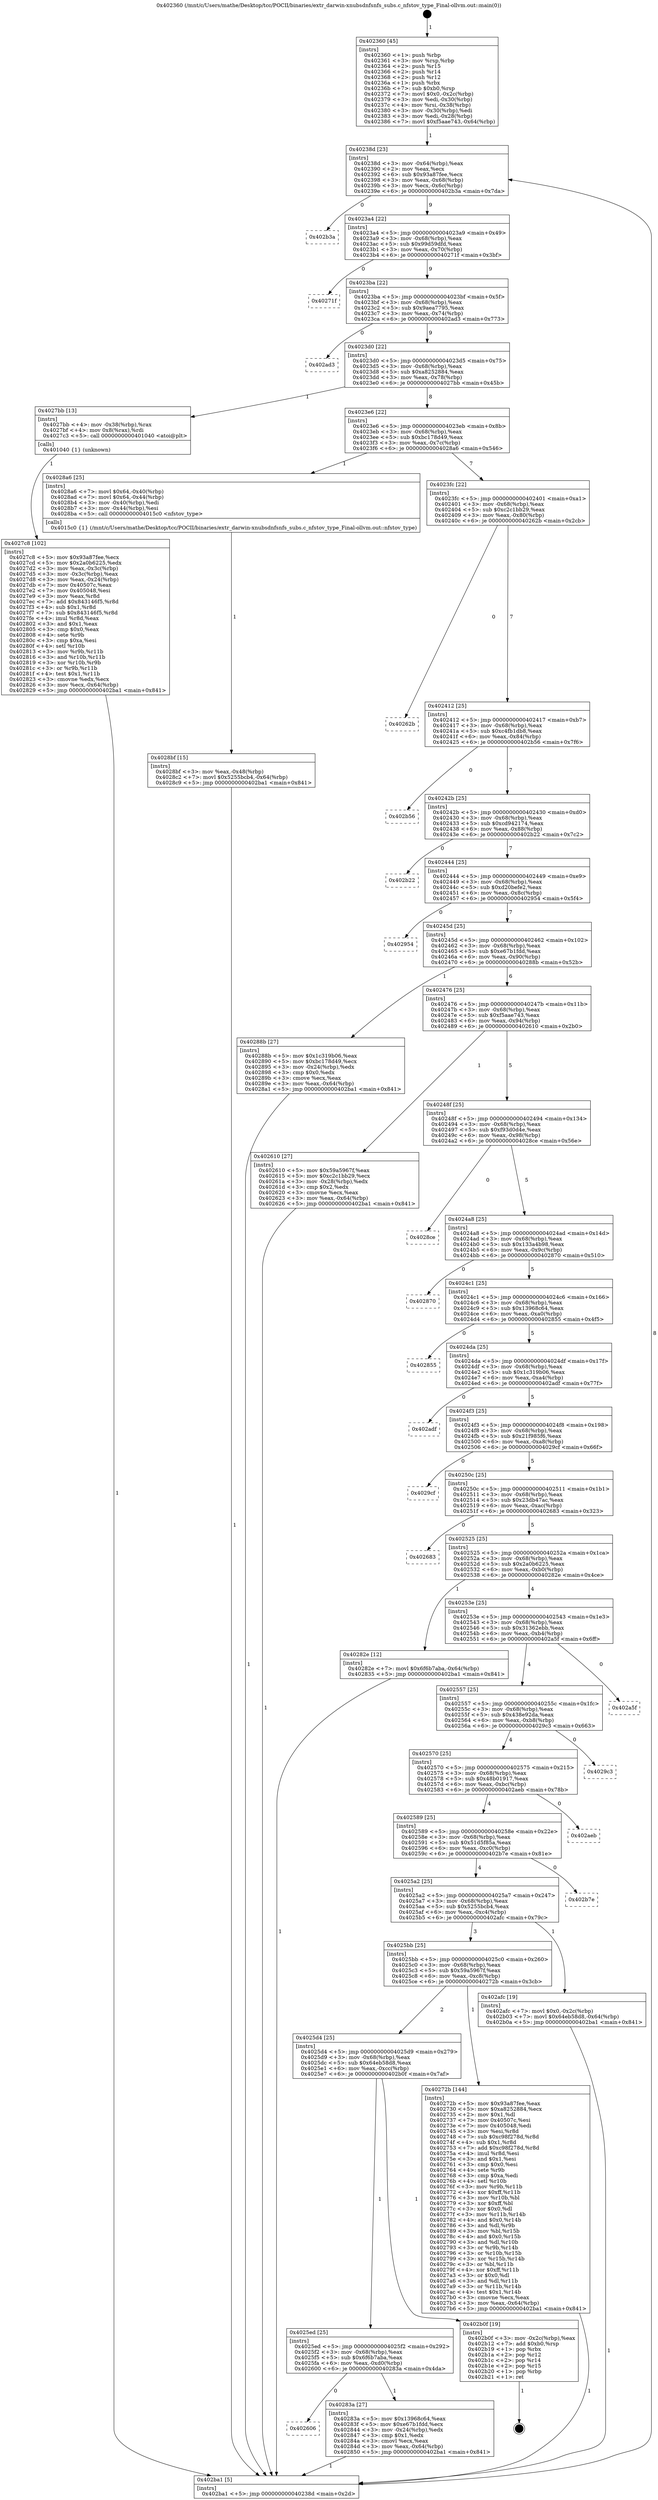 digraph "0x402360" {
  label = "0x402360 (/mnt/c/Users/mathe/Desktop/tcc/POCII/binaries/extr_darwin-xnubsdnfsnfs_subs.c_nfstov_type_Final-ollvm.out::main(0))"
  labelloc = "t"
  node[shape=record]

  Entry [label="",width=0.3,height=0.3,shape=circle,fillcolor=black,style=filled]
  "0x40238d" [label="{
     0x40238d [23]\l
     | [instrs]\l
     &nbsp;&nbsp;0x40238d \<+3\>: mov -0x64(%rbp),%eax\l
     &nbsp;&nbsp;0x402390 \<+2\>: mov %eax,%ecx\l
     &nbsp;&nbsp;0x402392 \<+6\>: sub $0x93a87fee,%ecx\l
     &nbsp;&nbsp;0x402398 \<+3\>: mov %eax,-0x68(%rbp)\l
     &nbsp;&nbsp;0x40239b \<+3\>: mov %ecx,-0x6c(%rbp)\l
     &nbsp;&nbsp;0x40239e \<+6\>: je 0000000000402b3a \<main+0x7da\>\l
  }"]
  "0x402b3a" [label="{
     0x402b3a\l
  }", style=dashed]
  "0x4023a4" [label="{
     0x4023a4 [22]\l
     | [instrs]\l
     &nbsp;&nbsp;0x4023a4 \<+5\>: jmp 00000000004023a9 \<main+0x49\>\l
     &nbsp;&nbsp;0x4023a9 \<+3\>: mov -0x68(%rbp),%eax\l
     &nbsp;&nbsp;0x4023ac \<+5\>: sub $0x99d59dfd,%eax\l
     &nbsp;&nbsp;0x4023b1 \<+3\>: mov %eax,-0x70(%rbp)\l
     &nbsp;&nbsp;0x4023b4 \<+6\>: je 000000000040271f \<main+0x3bf\>\l
  }"]
  Exit [label="",width=0.3,height=0.3,shape=circle,fillcolor=black,style=filled,peripheries=2]
  "0x40271f" [label="{
     0x40271f\l
  }", style=dashed]
  "0x4023ba" [label="{
     0x4023ba [22]\l
     | [instrs]\l
     &nbsp;&nbsp;0x4023ba \<+5\>: jmp 00000000004023bf \<main+0x5f\>\l
     &nbsp;&nbsp;0x4023bf \<+3\>: mov -0x68(%rbp),%eax\l
     &nbsp;&nbsp;0x4023c2 \<+5\>: sub $0x9aea7795,%eax\l
     &nbsp;&nbsp;0x4023c7 \<+3\>: mov %eax,-0x74(%rbp)\l
     &nbsp;&nbsp;0x4023ca \<+6\>: je 0000000000402ad3 \<main+0x773\>\l
  }"]
  "0x4028bf" [label="{
     0x4028bf [15]\l
     | [instrs]\l
     &nbsp;&nbsp;0x4028bf \<+3\>: mov %eax,-0x48(%rbp)\l
     &nbsp;&nbsp;0x4028c2 \<+7\>: movl $0x5255bcb4,-0x64(%rbp)\l
     &nbsp;&nbsp;0x4028c9 \<+5\>: jmp 0000000000402ba1 \<main+0x841\>\l
  }"]
  "0x402ad3" [label="{
     0x402ad3\l
  }", style=dashed]
  "0x4023d0" [label="{
     0x4023d0 [22]\l
     | [instrs]\l
     &nbsp;&nbsp;0x4023d0 \<+5\>: jmp 00000000004023d5 \<main+0x75\>\l
     &nbsp;&nbsp;0x4023d5 \<+3\>: mov -0x68(%rbp),%eax\l
     &nbsp;&nbsp;0x4023d8 \<+5\>: sub $0xa8252884,%eax\l
     &nbsp;&nbsp;0x4023dd \<+3\>: mov %eax,-0x78(%rbp)\l
     &nbsp;&nbsp;0x4023e0 \<+6\>: je 00000000004027bb \<main+0x45b\>\l
  }"]
  "0x402606" [label="{
     0x402606\l
  }", style=dashed]
  "0x4027bb" [label="{
     0x4027bb [13]\l
     | [instrs]\l
     &nbsp;&nbsp;0x4027bb \<+4\>: mov -0x38(%rbp),%rax\l
     &nbsp;&nbsp;0x4027bf \<+4\>: mov 0x8(%rax),%rdi\l
     &nbsp;&nbsp;0x4027c3 \<+5\>: call 0000000000401040 \<atoi@plt\>\l
     | [calls]\l
     &nbsp;&nbsp;0x401040 \{1\} (unknown)\l
  }"]
  "0x4023e6" [label="{
     0x4023e6 [22]\l
     | [instrs]\l
     &nbsp;&nbsp;0x4023e6 \<+5\>: jmp 00000000004023eb \<main+0x8b\>\l
     &nbsp;&nbsp;0x4023eb \<+3\>: mov -0x68(%rbp),%eax\l
     &nbsp;&nbsp;0x4023ee \<+5\>: sub $0xbc178d49,%eax\l
     &nbsp;&nbsp;0x4023f3 \<+3\>: mov %eax,-0x7c(%rbp)\l
     &nbsp;&nbsp;0x4023f6 \<+6\>: je 00000000004028a6 \<main+0x546\>\l
  }"]
  "0x40283a" [label="{
     0x40283a [27]\l
     | [instrs]\l
     &nbsp;&nbsp;0x40283a \<+5\>: mov $0x13968c64,%eax\l
     &nbsp;&nbsp;0x40283f \<+5\>: mov $0xe67b1fdd,%ecx\l
     &nbsp;&nbsp;0x402844 \<+3\>: mov -0x24(%rbp),%edx\l
     &nbsp;&nbsp;0x402847 \<+3\>: cmp $0x1,%edx\l
     &nbsp;&nbsp;0x40284a \<+3\>: cmovl %ecx,%eax\l
     &nbsp;&nbsp;0x40284d \<+3\>: mov %eax,-0x64(%rbp)\l
     &nbsp;&nbsp;0x402850 \<+5\>: jmp 0000000000402ba1 \<main+0x841\>\l
  }"]
  "0x4028a6" [label="{
     0x4028a6 [25]\l
     | [instrs]\l
     &nbsp;&nbsp;0x4028a6 \<+7\>: movl $0x64,-0x40(%rbp)\l
     &nbsp;&nbsp;0x4028ad \<+7\>: movl $0x64,-0x44(%rbp)\l
     &nbsp;&nbsp;0x4028b4 \<+3\>: mov -0x40(%rbp),%edi\l
     &nbsp;&nbsp;0x4028b7 \<+3\>: mov -0x44(%rbp),%esi\l
     &nbsp;&nbsp;0x4028ba \<+5\>: call 00000000004015c0 \<nfstov_type\>\l
     | [calls]\l
     &nbsp;&nbsp;0x4015c0 \{1\} (/mnt/c/Users/mathe/Desktop/tcc/POCII/binaries/extr_darwin-xnubsdnfsnfs_subs.c_nfstov_type_Final-ollvm.out::nfstov_type)\l
  }"]
  "0x4023fc" [label="{
     0x4023fc [22]\l
     | [instrs]\l
     &nbsp;&nbsp;0x4023fc \<+5\>: jmp 0000000000402401 \<main+0xa1\>\l
     &nbsp;&nbsp;0x402401 \<+3\>: mov -0x68(%rbp),%eax\l
     &nbsp;&nbsp;0x402404 \<+5\>: sub $0xc2c1bb29,%eax\l
     &nbsp;&nbsp;0x402409 \<+3\>: mov %eax,-0x80(%rbp)\l
     &nbsp;&nbsp;0x40240c \<+6\>: je 000000000040262b \<main+0x2cb\>\l
  }"]
  "0x4025ed" [label="{
     0x4025ed [25]\l
     | [instrs]\l
     &nbsp;&nbsp;0x4025ed \<+5\>: jmp 00000000004025f2 \<main+0x292\>\l
     &nbsp;&nbsp;0x4025f2 \<+3\>: mov -0x68(%rbp),%eax\l
     &nbsp;&nbsp;0x4025f5 \<+5\>: sub $0x6f6b7aba,%eax\l
     &nbsp;&nbsp;0x4025fa \<+6\>: mov %eax,-0xd0(%rbp)\l
     &nbsp;&nbsp;0x402600 \<+6\>: je 000000000040283a \<main+0x4da\>\l
  }"]
  "0x40262b" [label="{
     0x40262b\l
  }", style=dashed]
  "0x402412" [label="{
     0x402412 [25]\l
     | [instrs]\l
     &nbsp;&nbsp;0x402412 \<+5\>: jmp 0000000000402417 \<main+0xb7\>\l
     &nbsp;&nbsp;0x402417 \<+3\>: mov -0x68(%rbp),%eax\l
     &nbsp;&nbsp;0x40241a \<+5\>: sub $0xc4fb1db8,%eax\l
     &nbsp;&nbsp;0x40241f \<+6\>: mov %eax,-0x84(%rbp)\l
     &nbsp;&nbsp;0x402425 \<+6\>: je 0000000000402b56 \<main+0x7f6\>\l
  }"]
  "0x402b0f" [label="{
     0x402b0f [19]\l
     | [instrs]\l
     &nbsp;&nbsp;0x402b0f \<+3\>: mov -0x2c(%rbp),%eax\l
     &nbsp;&nbsp;0x402b12 \<+7\>: add $0xb0,%rsp\l
     &nbsp;&nbsp;0x402b19 \<+1\>: pop %rbx\l
     &nbsp;&nbsp;0x402b1a \<+2\>: pop %r12\l
     &nbsp;&nbsp;0x402b1c \<+2\>: pop %r14\l
     &nbsp;&nbsp;0x402b1e \<+2\>: pop %r15\l
     &nbsp;&nbsp;0x402b20 \<+1\>: pop %rbp\l
     &nbsp;&nbsp;0x402b21 \<+1\>: ret\l
  }"]
  "0x402b56" [label="{
     0x402b56\l
  }", style=dashed]
  "0x40242b" [label="{
     0x40242b [25]\l
     | [instrs]\l
     &nbsp;&nbsp;0x40242b \<+5\>: jmp 0000000000402430 \<main+0xd0\>\l
     &nbsp;&nbsp;0x402430 \<+3\>: mov -0x68(%rbp),%eax\l
     &nbsp;&nbsp;0x402433 \<+5\>: sub $0xcd942174,%eax\l
     &nbsp;&nbsp;0x402438 \<+6\>: mov %eax,-0x88(%rbp)\l
     &nbsp;&nbsp;0x40243e \<+6\>: je 0000000000402b22 \<main+0x7c2\>\l
  }"]
  "0x4027c8" [label="{
     0x4027c8 [102]\l
     | [instrs]\l
     &nbsp;&nbsp;0x4027c8 \<+5\>: mov $0x93a87fee,%ecx\l
     &nbsp;&nbsp;0x4027cd \<+5\>: mov $0x2a0b6225,%edx\l
     &nbsp;&nbsp;0x4027d2 \<+3\>: mov %eax,-0x3c(%rbp)\l
     &nbsp;&nbsp;0x4027d5 \<+3\>: mov -0x3c(%rbp),%eax\l
     &nbsp;&nbsp;0x4027d8 \<+3\>: mov %eax,-0x24(%rbp)\l
     &nbsp;&nbsp;0x4027db \<+7\>: mov 0x40507c,%eax\l
     &nbsp;&nbsp;0x4027e2 \<+7\>: mov 0x405048,%esi\l
     &nbsp;&nbsp;0x4027e9 \<+3\>: mov %eax,%r8d\l
     &nbsp;&nbsp;0x4027ec \<+7\>: add $0x843146f5,%r8d\l
     &nbsp;&nbsp;0x4027f3 \<+4\>: sub $0x1,%r8d\l
     &nbsp;&nbsp;0x4027f7 \<+7\>: sub $0x843146f5,%r8d\l
     &nbsp;&nbsp;0x4027fe \<+4\>: imul %r8d,%eax\l
     &nbsp;&nbsp;0x402802 \<+3\>: and $0x1,%eax\l
     &nbsp;&nbsp;0x402805 \<+3\>: cmp $0x0,%eax\l
     &nbsp;&nbsp;0x402808 \<+4\>: sete %r9b\l
     &nbsp;&nbsp;0x40280c \<+3\>: cmp $0xa,%esi\l
     &nbsp;&nbsp;0x40280f \<+4\>: setl %r10b\l
     &nbsp;&nbsp;0x402813 \<+3\>: mov %r9b,%r11b\l
     &nbsp;&nbsp;0x402816 \<+3\>: and %r10b,%r11b\l
     &nbsp;&nbsp;0x402819 \<+3\>: xor %r10b,%r9b\l
     &nbsp;&nbsp;0x40281c \<+3\>: or %r9b,%r11b\l
     &nbsp;&nbsp;0x40281f \<+4\>: test $0x1,%r11b\l
     &nbsp;&nbsp;0x402823 \<+3\>: cmovne %edx,%ecx\l
     &nbsp;&nbsp;0x402826 \<+3\>: mov %ecx,-0x64(%rbp)\l
     &nbsp;&nbsp;0x402829 \<+5\>: jmp 0000000000402ba1 \<main+0x841\>\l
  }"]
  "0x402b22" [label="{
     0x402b22\l
  }", style=dashed]
  "0x402444" [label="{
     0x402444 [25]\l
     | [instrs]\l
     &nbsp;&nbsp;0x402444 \<+5\>: jmp 0000000000402449 \<main+0xe9\>\l
     &nbsp;&nbsp;0x402449 \<+3\>: mov -0x68(%rbp),%eax\l
     &nbsp;&nbsp;0x40244c \<+5\>: sub $0xd20befe2,%eax\l
     &nbsp;&nbsp;0x402451 \<+6\>: mov %eax,-0x8c(%rbp)\l
     &nbsp;&nbsp;0x402457 \<+6\>: je 0000000000402954 \<main+0x5f4\>\l
  }"]
  "0x4025d4" [label="{
     0x4025d4 [25]\l
     | [instrs]\l
     &nbsp;&nbsp;0x4025d4 \<+5\>: jmp 00000000004025d9 \<main+0x279\>\l
     &nbsp;&nbsp;0x4025d9 \<+3\>: mov -0x68(%rbp),%eax\l
     &nbsp;&nbsp;0x4025dc \<+5\>: sub $0x64eb58d8,%eax\l
     &nbsp;&nbsp;0x4025e1 \<+6\>: mov %eax,-0xcc(%rbp)\l
     &nbsp;&nbsp;0x4025e7 \<+6\>: je 0000000000402b0f \<main+0x7af\>\l
  }"]
  "0x402954" [label="{
     0x402954\l
  }", style=dashed]
  "0x40245d" [label="{
     0x40245d [25]\l
     | [instrs]\l
     &nbsp;&nbsp;0x40245d \<+5\>: jmp 0000000000402462 \<main+0x102\>\l
     &nbsp;&nbsp;0x402462 \<+3\>: mov -0x68(%rbp),%eax\l
     &nbsp;&nbsp;0x402465 \<+5\>: sub $0xe67b1fdd,%eax\l
     &nbsp;&nbsp;0x40246a \<+6\>: mov %eax,-0x90(%rbp)\l
     &nbsp;&nbsp;0x402470 \<+6\>: je 000000000040288b \<main+0x52b\>\l
  }"]
  "0x40272b" [label="{
     0x40272b [144]\l
     | [instrs]\l
     &nbsp;&nbsp;0x40272b \<+5\>: mov $0x93a87fee,%eax\l
     &nbsp;&nbsp;0x402730 \<+5\>: mov $0xa8252884,%ecx\l
     &nbsp;&nbsp;0x402735 \<+2\>: mov $0x1,%dl\l
     &nbsp;&nbsp;0x402737 \<+7\>: mov 0x40507c,%esi\l
     &nbsp;&nbsp;0x40273e \<+7\>: mov 0x405048,%edi\l
     &nbsp;&nbsp;0x402745 \<+3\>: mov %esi,%r8d\l
     &nbsp;&nbsp;0x402748 \<+7\>: sub $0xc98f278d,%r8d\l
     &nbsp;&nbsp;0x40274f \<+4\>: sub $0x1,%r8d\l
     &nbsp;&nbsp;0x402753 \<+7\>: add $0xc98f278d,%r8d\l
     &nbsp;&nbsp;0x40275a \<+4\>: imul %r8d,%esi\l
     &nbsp;&nbsp;0x40275e \<+3\>: and $0x1,%esi\l
     &nbsp;&nbsp;0x402761 \<+3\>: cmp $0x0,%esi\l
     &nbsp;&nbsp;0x402764 \<+4\>: sete %r9b\l
     &nbsp;&nbsp;0x402768 \<+3\>: cmp $0xa,%edi\l
     &nbsp;&nbsp;0x40276b \<+4\>: setl %r10b\l
     &nbsp;&nbsp;0x40276f \<+3\>: mov %r9b,%r11b\l
     &nbsp;&nbsp;0x402772 \<+4\>: xor $0xff,%r11b\l
     &nbsp;&nbsp;0x402776 \<+3\>: mov %r10b,%bl\l
     &nbsp;&nbsp;0x402779 \<+3\>: xor $0xff,%bl\l
     &nbsp;&nbsp;0x40277c \<+3\>: xor $0x0,%dl\l
     &nbsp;&nbsp;0x40277f \<+3\>: mov %r11b,%r14b\l
     &nbsp;&nbsp;0x402782 \<+4\>: and $0x0,%r14b\l
     &nbsp;&nbsp;0x402786 \<+3\>: and %dl,%r9b\l
     &nbsp;&nbsp;0x402789 \<+3\>: mov %bl,%r15b\l
     &nbsp;&nbsp;0x40278c \<+4\>: and $0x0,%r15b\l
     &nbsp;&nbsp;0x402790 \<+3\>: and %dl,%r10b\l
     &nbsp;&nbsp;0x402793 \<+3\>: or %r9b,%r14b\l
     &nbsp;&nbsp;0x402796 \<+3\>: or %r10b,%r15b\l
     &nbsp;&nbsp;0x402799 \<+3\>: xor %r15b,%r14b\l
     &nbsp;&nbsp;0x40279c \<+3\>: or %bl,%r11b\l
     &nbsp;&nbsp;0x40279f \<+4\>: xor $0xff,%r11b\l
     &nbsp;&nbsp;0x4027a3 \<+3\>: or $0x0,%dl\l
     &nbsp;&nbsp;0x4027a6 \<+3\>: and %dl,%r11b\l
     &nbsp;&nbsp;0x4027a9 \<+3\>: or %r11b,%r14b\l
     &nbsp;&nbsp;0x4027ac \<+4\>: test $0x1,%r14b\l
     &nbsp;&nbsp;0x4027b0 \<+3\>: cmovne %ecx,%eax\l
     &nbsp;&nbsp;0x4027b3 \<+3\>: mov %eax,-0x64(%rbp)\l
     &nbsp;&nbsp;0x4027b6 \<+5\>: jmp 0000000000402ba1 \<main+0x841\>\l
  }"]
  "0x40288b" [label="{
     0x40288b [27]\l
     | [instrs]\l
     &nbsp;&nbsp;0x40288b \<+5\>: mov $0x1c319b06,%eax\l
     &nbsp;&nbsp;0x402890 \<+5\>: mov $0xbc178d49,%ecx\l
     &nbsp;&nbsp;0x402895 \<+3\>: mov -0x24(%rbp),%edx\l
     &nbsp;&nbsp;0x402898 \<+3\>: cmp $0x0,%edx\l
     &nbsp;&nbsp;0x40289b \<+3\>: cmove %ecx,%eax\l
     &nbsp;&nbsp;0x40289e \<+3\>: mov %eax,-0x64(%rbp)\l
     &nbsp;&nbsp;0x4028a1 \<+5\>: jmp 0000000000402ba1 \<main+0x841\>\l
  }"]
  "0x402476" [label="{
     0x402476 [25]\l
     | [instrs]\l
     &nbsp;&nbsp;0x402476 \<+5\>: jmp 000000000040247b \<main+0x11b\>\l
     &nbsp;&nbsp;0x40247b \<+3\>: mov -0x68(%rbp),%eax\l
     &nbsp;&nbsp;0x40247e \<+5\>: sub $0xf5aae743,%eax\l
     &nbsp;&nbsp;0x402483 \<+6\>: mov %eax,-0x94(%rbp)\l
     &nbsp;&nbsp;0x402489 \<+6\>: je 0000000000402610 \<main+0x2b0\>\l
  }"]
  "0x4025bb" [label="{
     0x4025bb [25]\l
     | [instrs]\l
     &nbsp;&nbsp;0x4025bb \<+5\>: jmp 00000000004025c0 \<main+0x260\>\l
     &nbsp;&nbsp;0x4025c0 \<+3\>: mov -0x68(%rbp),%eax\l
     &nbsp;&nbsp;0x4025c3 \<+5\>: sub $0x59a5967f,%eax\l
     &nbsp;&nbsp;0x4025c8 \<+6\>: mov %eax,-0xc8(%rbp)\l
     &nbsp;&nbsp;0x4025ce \<+6\>: je 000000000040272b \<main+0x3cb\>\l
  }"]
  "0x402610" [label="{
     0x402610 [27]\l
     | [instrs]\l
     &nbsp;&nbsp;0x402610 \<+5\>: mov $0x59a5967f,%eax\l
     &nbsp;&nbsp;0x402615 \<+5\>: mov $0xc2c1bb29,%ecx\l
     &nbsp;&nbsp;0x40261a \<+3\>: mov -0x28(%rbp),%edx\l
     &nbsp;&nbsp;0x40261d \<+3\>: cmp $0x2,%edx\l
     &nbsp;&nbsp;0x402620 \<+3\>: cmovne %ecx,%eax\l
     &nbsp;&nbsp;0x402623 \<+3\>: mov %eax,-0x64(%rbp)\l
     &nbsp;&nbsp;0x402626 \<+5\>: jmp 0000000000402ba1 \<main+0x841\>\l
  }"]
  "0x40248f" [label="{
     0x40248f [25]\l
     | [instrs]\l
     &nbsp;&nbsp;0x40248f \<+5\>: jmp 0000000000402494 \<main+0x134\>\l
     &nbsp;&nbsp;0x402494 \<+3\>: mov -0x68(%rbp),%eax\l
     &nbsp;&nbsp;0x402497 \<+5\>: sub $0xf93d0d4e,%eax\l
     &nbsp;&nbsp;0x40249c \<+6\>: mov %eax,-0x98(%rbp)\l
     &nbsp;&nbsp;0x4024a2 \<+6\>: je 00000000004028ce \<main+0x56e\>\l
  }"]
  "0x402ba1" [label="{
     0x402ba1 [5]\l
     | [instrs]\l
     &nbsp;&nbsp;0x402ba1 \<+5\>: jmp 000000000040238d \<main+0x2d\>\l
  }"]
  "0x402360" [label="{
     0x402360 [45]\l
     | [instrs]\l
     &nbsp;&nbsp;0x402360 \<+1\>: push %rbp\l
     &nbsp;&nbsp;0x402361 \<+3\>: mov %rsp,%rbp\l
     &nbsp;&nbsp;0x402364 \<+2\>: push %r15\l
     &nbsp;&nbsp;0x402366 \<+2\>: push %r14\l
     &nbsp;&nbsp;0x402368 \<+2\>: push %r12\l
     &nbsp;&nbsp;0x40236a \<+1\>: push %rbx\l
     &nbsp;&nbsp;0x40236b \<+7\>: sub $0xb0,%rsp\l
     &nbsp;&nbsp;0x402372 \<+7\>: movl $0x0,-0x2c(%rbp)\l
     &nbsp;&nbsp;0x402379 \<+3\>: mov %edi,-0x30(%rbp)\l
     &nbsp;&nbsp;0x40237c \<+4\>: mov %rsi,-0x38(%rbp)\l
     &nbsp;&nbsp;0x402380 \<+3\>: mov -0x30(%rbp),%edi\l
     &nbsp;&nbsp;0x402383 \<+3\>: mov %edi,-0x28(%rbp)\l
     &nbsp;&nbsp;0x402386 \<+7\>: movl $0xf5aae743,-0x64(%rbp)\l
  }"]
  "0x402afc" [label="{
     0x402afc [19]\l
     | [instrs]\l
     &nbsp;&nbsp;0x402afc \<+7\>: movl $0x0,-0x2c(%rbp)\l
     &nbsp;&nbsp;0x402b03 \<+7\>: movl $0x64eb58d8,-0x64(%rbp)\l
     &nbsp;&nbsp;0x402b0a \<+5\>: jmp 0000000000402ba1 \<main+0x841\>\l
  }"]
  "0x4028ce" [label="{
     0x4028ce\l
  }", style=dashed]
  "0x4024a8" [label="{
     0x4024a8 [25]\l
     | [instrs]\l
     &nbsp;&nbsp;0x4024a8 \<+5\>: jmp 00000000004024ad \<main+0x14d\>\l
     &nbsp;&nbsp;0x4024ad \<+3\>: mov -0x68(%rbp),%eax\l
     &nbsp;&nbsp;0x4024b0 \<+5\>: sub $0x133a4b98,%eax\l
     &nbsp;&nbsp;0x4024b5 \<+6\>: mov %eax,-0x9c(%rbp)\l
     &nbsp;&nbsp;0x4024bb \<+6\>: je 0000000000402870 \<main+0x510\>\l
  }"]
  "0x4025a2" [label="{
     0x4025a2 [25]\l
     | [instrs]\l
     &nbsp;&nbsp;0x4025a2 \<+5\>: jmp 00000000004025a7 \<main+0x247\>\l
     &nbsp;&nbsp;0x4025a7 \<+3\>: mov -0x68(%rbp),%eax\l
     &nbsp;&nbsp;0x4025aa \<+5\>: sub $0x5255bcb4,%eax\l
     &nbsp;&nbsp;0x4025af \<+6\>: mov %eax,-0xc4(%rbp)\l
     &nbsp;&nbsp;0x4025b5 \<+6\>: je 0000000000402afc \<main+0x79c\>\l
  }"]
  "0x402870" [label="{
     0x402870\l
  }", style=dashed]
  "0x4024c1" [label="{
     0x4024c1 [25]\l
     | [instrs]\l
     &nbsp;&nbsp;0x4024c1 \<+5\>: jmp 00000000004024c6 \<main+0x166\>\l
     &nbsp;&nbsp;0x4024c6 \<+3\>: mov -0x68(%rbp),%eax\l
     &nbsp;&nbsp;0x4024c9 \<+5\>: sub $0x13968c64,%eax\l
     &nbsp;&nbsp;0x4024ce \<+6\>: mov %eax,-0xa0(%rbp)\l
     &nbsp;&nbsp;0x4024d4 \<+6\>: je 0000000000402855 \<main+0x4f5\>\l
  }"]
  "0x402b7e" [label="{
     0x402b7e\l
  }", style=dashed]
  "0x402855" [label="{
     0x402855\l
  }", style=dashed]
  "0x4024da" [label="{
     0x4024da [25]\l
     | [instrs]\l
     &nbsp;&nbsp;0x4024da \<+5\>: jmp 00000000004024df \<main+0x17f\>\l
     &nbsp;&nbsp;0x4024df \<+3\>: mov -0x68(%rbp),%eax\l
     &nbsp;&nbsp;0x4024e2 \<+5\>: sub $0x1c319b06,%eax\l
     &nbsp;&nbsp;0x4024e7 \<+6\>: mov %eax,-0xa4(%rbp)\l
     &nbsp;&nbsp;0x4024ed \<+6\>: je 0000000000402adf \<main+0x77f\>\l
  }"]
  "0x402589" [label="{
     0x402589 [25]\l
     | [instrs]\l
     &nbsp;&nbsp;0x402589 \<+5\>: jmp 000000000040258e \<main+0x22e\>\l
     &nbsp;&nbsp;0x40258e \<+3\>: mov -0x68(%rbp),%eax\l
     &nbsp;&nbsp;0x402591 \<+5\>: sub $0x51d5f85a,%eax\l
     &nbsp;&nbsp;0x402596 \<+6\>: mov %eax,-0xc0(%rbp)\l
     &nbsp;&nbsp;0x40259c \<+6\>: je 0000000000402b7e \<main+0x81e\>\l
  }"]
  "0x402adf" [label="{
     0x402adf\l
  }", style=dashed]
  "0x4024f3" [label="{
     0x4024f3 [25]\l
     | [instrs]\l
     &nbsp;&nbsp;0x4024f3 \<+5\>: jmp 00000000004024f8 \<main+0x198\>\l
     &nbsp;&nbsp;0x4024f8 \<+3\>: mov -0x68(%rbp),%eax\l
     &nbsp;&nbsp;0x4024fb \<+5\>: sub $0x21f985f6,%eax\l
     &nbsp;&nbsp;0x402500 \<+6\>: mov %eax,-0xa8(%rbp)\l
     &nbsp;&nbsp;0x402506 \<+6\>: je 00000000004029cf \<main+0x66f\>\l
  }"]
  "0x402aeb" [label="{
     0x402aeb\l
  }", style=dashed]
  "0x4029cf" [label="{
     0x4029cf\l
  }", style=dashed]
  "0x40250c" [label="{
     0x40250c [25]\l
     | [instrs]\l
     &nbsp;&nbsp;0x40250c \<+5\>: jmp 0000000000402511 \<main+0x1b1\>\l
     &nbsp;&nbsp;0x402511 \<+3\>: mov -0x68(%rbp),%eax\l
     &nbsp;&nbsp;0x402514 \<+5\>: sub $0x23db47ac,%eax\l
     &nbsp;&nbsp;0x402519 \<+6\>: mov %eax,-0xac(%rbp)\l
     &nbsp;&nbsp;0x40251f \<+6\>: je 0000000000402683 \<main+0x323\>\l
  }"]
  "0x402570" [label="{
     0x402570 [25]\l
     | [instrs]\l
     &nbsp;&nbsp;0x402570 \<+5\>: jmp 0000000000402575 \<main+0x215\>\l
     &nbsp;&nbsp;0x402575 \<+3\>: mov -0x68(%rbp),%eax\l
     &nbsp;&nbsp;0x402578 \<+5\>: sub $0x48b01917,%eax\l
     &nbsp;&nbsp;0x40257d \<+6\>: mov %eax,-0xbc(%rbp)\l
     &nbsp;&nbsp;0x402583 \<+6\>: je 0000000000402aeb \<main+0x78b\>\l
  }"]
  "0x402683" [label="{
     0x402683\l
  }", style=dashed]
  "0x402525" [label="{
     0x402525 [25]\l
     | [instrs]\l
     &nbsp;&nbsp;0x402525 \<+5\>: jmp 000000000040252a \<main+0x1ca\>\l
     &nbsp;&nbsp;0x40252a \<+3\>: mov -0x68(%rbp),%eax\l
     &nbsp;&nbsp;0x40252d \<+5\>: sub $0x2a0b6225,%eax\l
     &nbsp;&nbsp;0x402532 \<+6\>: mov %eax,-0xb0(%rbp)\l
     &nbsp;&nbsp;0x402538 \<+6\>: je 000000000040282e \<main+0x4ce\>\l
  }"]
  "0x4029c3" [label="{
     0x4029c3\l
  }", style=dashed]
  "0x40282e" [label="{
     0x40282e [12]\l
     | [instrs]\l
     &nbsp;&nbsp;0x40282e \<+7\>: movl $0x6f6b7aba,-0x64(%rbp)\l
     &nbsp;&nbsp;0x402835 \<+5\>: jmp 0000000000402ba1 \<main+0x841\>\l
  }"]
  "0x40253e" [label="{
     0x40253e [25]\l
     | [instrs]\l
     &nbsp;&nbsp;0x40253e \<+5\>: jmp 0000000000402543 \<main+0x1e3\>\l
     &nbsp;&nbsp;0x402543 \<+3\>: mov -0x68(%rbp),%eax\l
     &nbsp;&nbsp;0x402546 \<+5\>: sub $0x31362ebb,%eax\l
     &nbsp;&nbsp;0x40254b \<+6\>: mov %eax,-0xb4(%rbp)\l
     &nbsp;&nbsp;0x402551 \<+6\>: je 0000000000402a5f \<main+0x6ff\>\l
  }"]
  "0x402557" [label="{
     0x402557 [25]\l
     | [instrs]\l
     &nbsp;&nbsp;0x402557 \<+5\>: jmp 000000000040255c \<main+0x1fc\>\l
     &nbsp;&nbsp;0x40255c \<+3\>: mov -0x68(%rbp),%eax\l
     &nbsp;&nbsp;0x40255f \<+5\>: sub $0x438e92da,%eax\l
     &nbsp;&nbsp;0x402564 \<+6\>: mov %eax,-0xb8(%rbp)\l
     &nbsp;&nbsp;0x40256a \<+6\>: je 00000000004029c3 \<main+0x663\>\l
  }"]
  "0x402a5f" [label="{
     0x402a5f\l
  }", style=dashed]
  Entry -> "0x402360" [label=" 1"]
  "0x40238d" -> "0x402b3a" [label=" 0"]
  "0x40238d" -> "0x4023a4" [label=" 9"]
  "0x402b0f" -> Exit [label=" 1"]
  "0x4023a4" -> "0x40271f" [label=" 0"]
  "0x4023a4" -> "0x4023ba" [label=" 9"]
  "0x402afc" -> "0x402ba1" [label=" 1"]
  "0x4023ba" -> "0x402ad3" [label=" 0"]
  "0x4023ba" -> "0x4023d0" [label=" 9"]
  "0x4028bf" -> "0x402ba1" [label=" 1"]
  "0x4023d0" -> "0x4027bb" [label=" 1"]
  "0x4023d0" -> "0x4023e6" [label=" 8"]
  "0x4028a6" -> "0x4028bf" [label=" 1"]
  "0x4023e6" -> "0x4028a6" [label=" 1"]
  "0x4023e6" -> "0x4023fc" [label=" 7"]
  "0x40288b" -> "0x402ba1" [label=" 1"]
  "0x4023fc" -> "0x40262b" [label=" 0"]
  "0x4023fc" -> "0x402412" [label=" 7"]
  "0x4025ed" -> "0x402606" [label=" 0"]
  "0x402412" -> "0x402b56" [label=" 0"]
  "0x402412" -> "0x40242b" [label=" 7"]
  "0x4025ed" -> "0x40283a" [label=" 1"]
  "0x40242b" -> "0x402b22" [label=" 0"]
  "0x40242b" -> "0x402444" [label=" 7"]
  "0x4025d4" -> "0x4025ed" [label=" 1"]
  "0x402444" -> "0x402954" [label=" 0"]
  "0x402444" -> "0x40245d" [label=" 7"]
  "0x4025d4" -> "0x402b0f" [label=" 1"]
  "0x40245d" -> "0x40288b" [label=" 1"]
  "0x40245d" -> "0x402476" [label=" 6"]
  "0x40283a" -> "0x402ba1" [label=" 1"]
  "0x402476" -> "0x402610" [label=" 1"]
  "0x402476" -> "0x40248f" [label=" 5"]
  "0x402610" -> "0x402ba1" [label=" 1"]
  "0x402360" -> "0x40238d" [label=" 1"]
  "0x402ba1" -> "0x40238d" [label=" 8"]
  "0x4027c8" -> "0x402ba1" [label=" 1"]
  "0x40248f" -> "0x4028ce" [label=" 0"]
  "0x40248f" -> "0x4024a8" [label=" 5"]
  "0x4027bb" -> "0x4027c8" [label=" 1"]
  "0x4024a8" -> "0x402870" [label=" 0"]
  "0x4024a8" -> "0x4024c1" [label=" 5"]
  "0x4025bb" -> "0x4025d4" [label=" 2"]
  "0x4024c1" -> "0x402855" [label=" 0"]
  "0x4024c1" -> "0x4024da" [label=" 5"]
  "0x4025bb" -> "0x40272b" [label=" 1"]
  "0x4024da" -> "0x402adf" [label=" 0"]
  "0x4024da" -> "0x4024f3" [label=" 5"]
  "0x4025a2" -> "0x4025bb" [label=" 3"]
  "0x4024f3" -> "0x4029cf" [label=" 0"]
  "0x4024f3" -> "0x40250c" [label=" 5"]
  "0x4025a2" -> "0x402afc" [label=" 1"]
  "0x40250c" -> "0x402683" [label=" 0"]
  "0x40250c" -> "0x402525" [label=" 5"]
  "0x402589" -> "0x4025a2" [label=" 4"]
  "0x402525" -> "0x40282e" [label=" 1"]
  "0x402525" -> "0x40253e" [label=" 4"]
  "0x402589" -> "0x402b7e" [label=" 0"]
  "0x40253e" -> "0x402a5f" [label=" 0"]
  "0x40253e" -> "0x402557" [label=" 4"]
  "0x40282e" -> "0x402ba1" [label=" 1"]
  "0x402557" -> "0x4029c3" [label=" 0"]
  "0x402557" -> "0x402570" [label=" 4"]
  "0x40272b" -> "0x402ba1" [label=" 1"]
  "0x402570" -> "0x402aeb" [label=" 0"]
  "0x402570" -> "0x402589" [label=" 4"]
}
